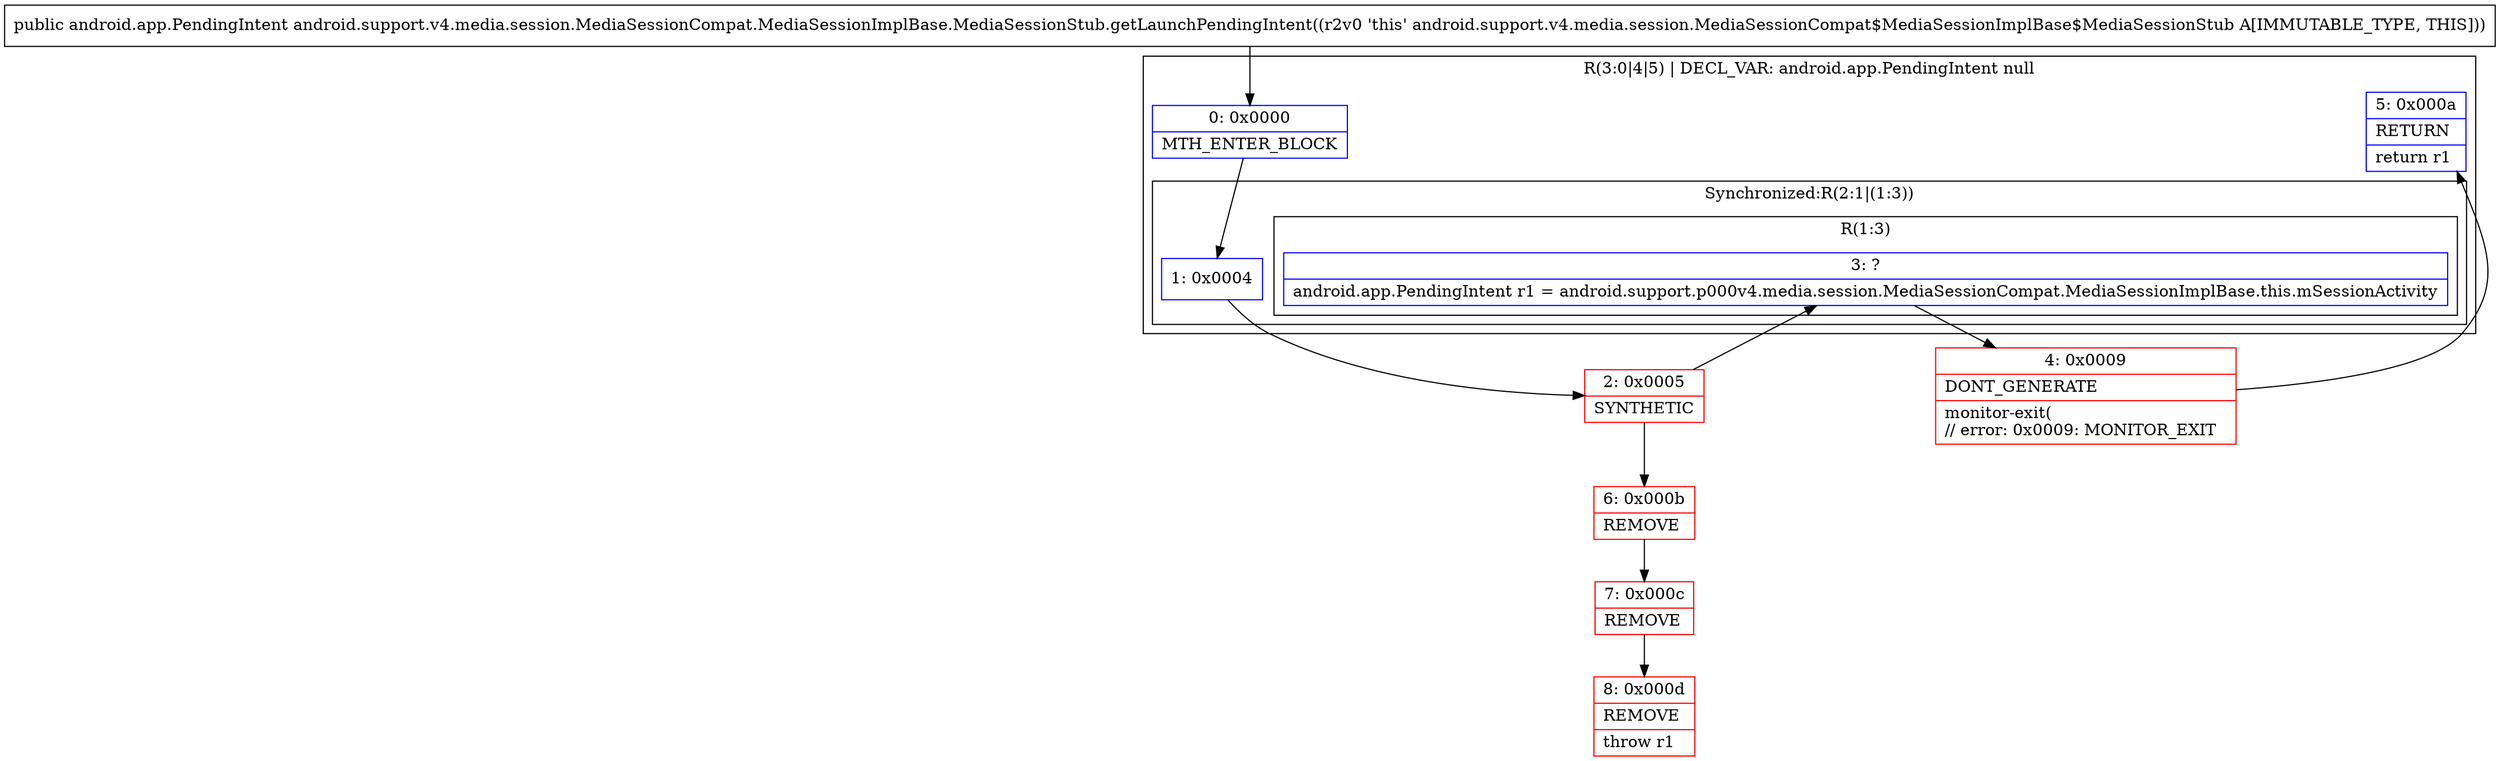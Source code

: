 digraph "CFG forandroid.support.v4.media.session.MediaSessionCompat.MediaSessionImplBase.MediaSessionStub.getLaunchPendingIntent()Landroid\/app\/PendingIntent;" {
subgraph cluster_Region_1657763270 {
label = "R(3:0|4|5) | DECL_VAR: android.app.PendingIntent null\l";
node [shape=record,color=blue];
Node_0 [shape=record,label="{0\:\ 0x0000|MTH_ENTER_BLOCK\l}"];
subgraph cluster_SynchronizedRegion_78871751 {
label = "Synchronized:R(2:1|(1:3))";
node [shape=record,color=blue];
Node_1 [shape=record,label="{1\:\ 0x0004}"];
subgraph cluster_Region_1424893319 {
label = "R(1:3)";
node [shape=record,color=blue];
Node_3 [shape=record,label="{3\:\ ?|android.app.PendingIntent r1 = android.support.p000v4.media.session.MediaSessionCompat.MediaSessionImplBase.this.mSessionActivity\l}"];
}
}
Node_5 [shape=record,label="{5\:\ 0x000a|RETURN\l|return r1\l}"];
}
Node_2 [shape=record,color=red,label="{2\:\ 0x0005|SYNTHETIC\l}"];
Node_4 [shape=record,color=red,label="{4\:\ 0x0009|DONT_GENERATE\l|monitor\-exit(\l\/\/ error: 0x0009: MONITOR_EXIT  \l}"];
Node_6 [shape=record,color=red,label="{6\:\ 0x000b|REMOVE\l}"];
Node_7 [shape=record,color=red,label="{7\:\ 0x000c|REMOVE\l}"];
Node_8 [shape=record,color=red,label="{8\:\ 0x000d|REMOVE\l|throw r1\l}"];
MethodNode[shape=record,label="{public android.app.PendingIntent android.support.v4.media.session.MediaSessionCompat.MediaSessionImplBase.MediaSessionStub.getLaunchPendingIntent((r2v0 'this' android.support.v4.media.session.MediaSessionCompat$MediaSessionImplBase$MediaSessionStub A[IMMUTABLE_TYPE, THIS])) }"];
MethodNode -> Node_0;
Node_0 -> Node_1;
Node_1 -> Node_2;
Node_3 -> Node_4;
Node_2 -> Node_3;
Node_2 -> Node_6;
Node_4 -> Node_5;
Node_6 -> Node_7;
Node_7 -> Node_8;
}

